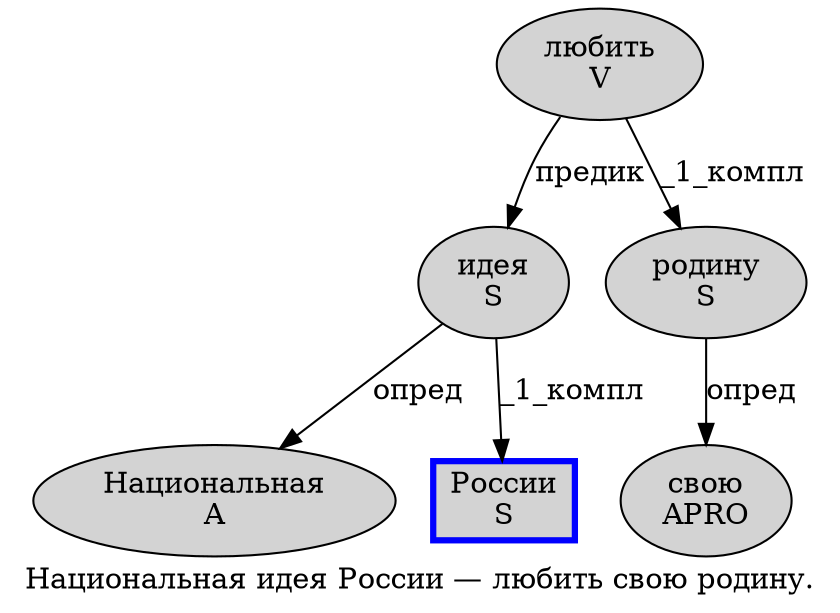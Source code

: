 digraph SENTENCE_1519 {
	graph [label="Национальная идея России — любить свою родину."]
	node [style=filled]
		0 [label="Национальная
A" color="" fillcolor=lightgray penwidth=1 shape=ellipse]
		1 [label="идея
S" color="" fillcolor=lightgray penwidth=1 shape=ellipse]
		2 [label="России
S" color=blue fillcolor=lightgray penwidth=3 shape=box]
		4 [label="любить
V" color="" fillcolor=lightgray penwidth=1 shape=ellipse]
		5 [label="свою
APRO" color="" fillcolor=lightgray penwidth=1 shape=ellipse]
		6 [label="родину
S" color="" fillcolor=lightgray penwidth=1 shape=ellipse]
			6 -> 5 [label="опред"]
			1 -> 0 [label="опред"]
			1 -> 2 [label="_1_компл"]
			4 -> 1 [label="предик"]
			4 -> 6 [label="_1_компл"]
}